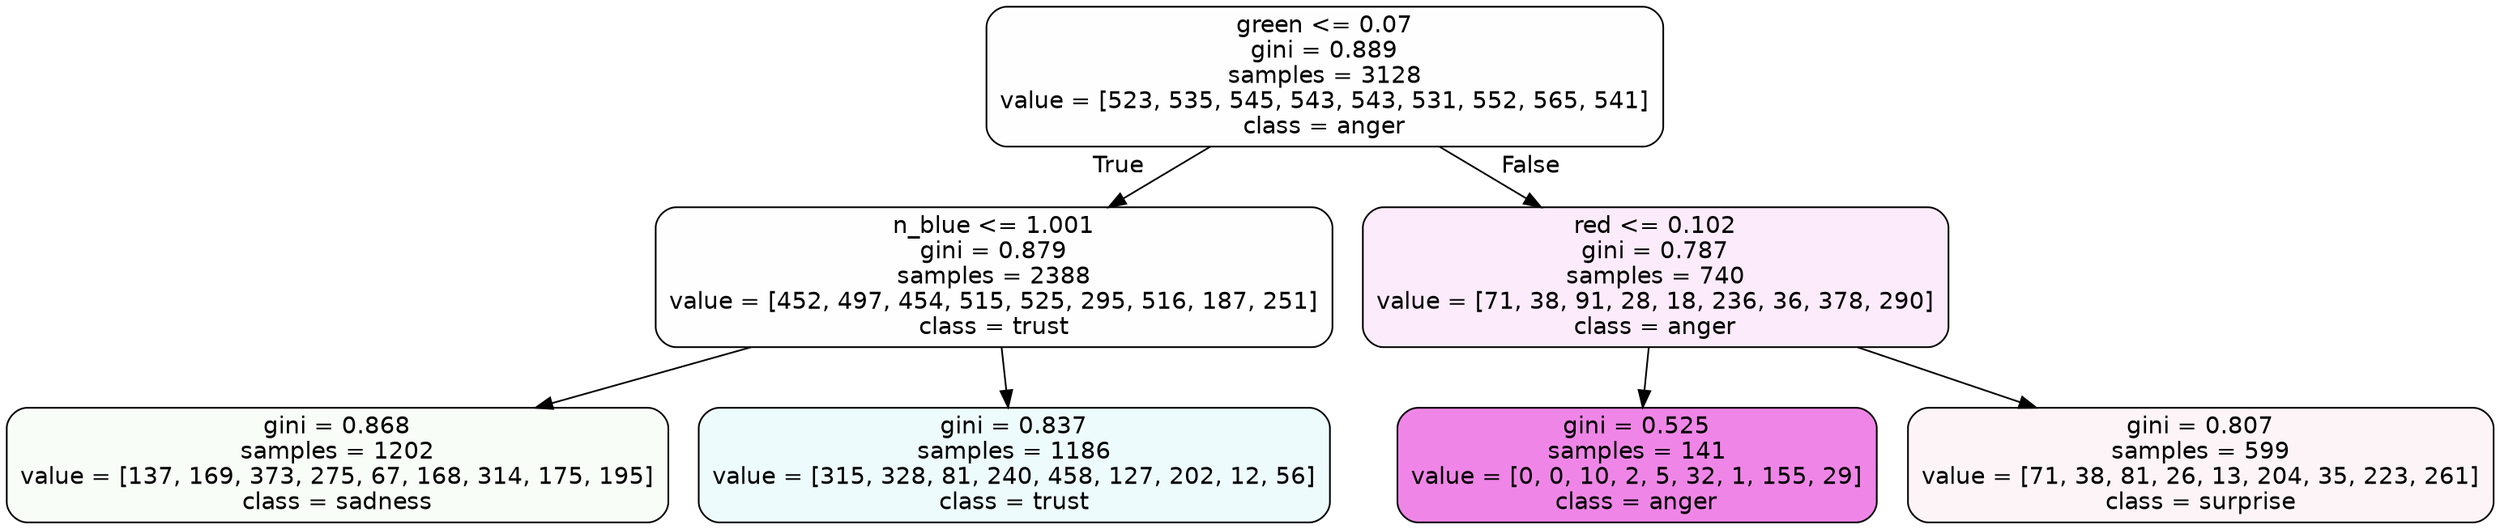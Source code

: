 digraph Tree {
node [shape=box, style="filled, rounded", color="black", fontname=helvetica] ;
edge [fontname=helvetica] ;
0 [label="green <= 0.07\ngini = 0.889\nsamples = 3128\nvalue = [523, 535, 545, 543, 543, 531, 552, 565, 541]\nclass = anger", fillcolor="#e539d701"] ;
1 [label="n_blue <= 1.001\ngini = 0.879\nsamples = 2388\nvalue = [452, 497, 454, 515, 525, 295, 516, 187, 251]\nclass = trust", fillcolor="#39d7e501"] ;
0 -> 1 [labeldistance=2.5, labelangle=45, headlabel="True"] ;
2 [label="gini = 0.868\nsamples = 1202\nvalue = [137, 169, 373, 275, 67, 168, 314, 175, 195]\nclass = sadness", fillcolor="#64e5390a"] ;
1 -> 2 ;
3 [label="gini = 0.837\nsamples = 1186\nvalue = [315, 328, 81, 240, 458, 127, 202, 12, 56]\nclass = trust", fillcolor="#39d7e516"] ;
1 -> 3 ;
4 [label="red <= 0.102\ngini = 0.787\nsamples = 740\nvalue = [71, 38, 91, 28, 18, 236, 36, 378, 290]\nclass = anger", fillcolor="#e539d719"] ;
0 -> 4 [labeldistance=2.5, labelangle=-45, headlabel="False"] ;
5 [label="gini = 0.525\nsamples = 141\nvalue = [0, 0, 10, 2, 5, 32, 1, 155, 29]\nclass = anger", fillcolor="#e539d79b"] ;
4 -> 5 ;
6 [label="gini = 0.807\nsamples = 599\nvalue = [71, 38, 81, 26, 13, 204, 35, 223, 261]\nclass = surprise", fillcolor="#e539640d"] ;
4 -> 6 ;
}